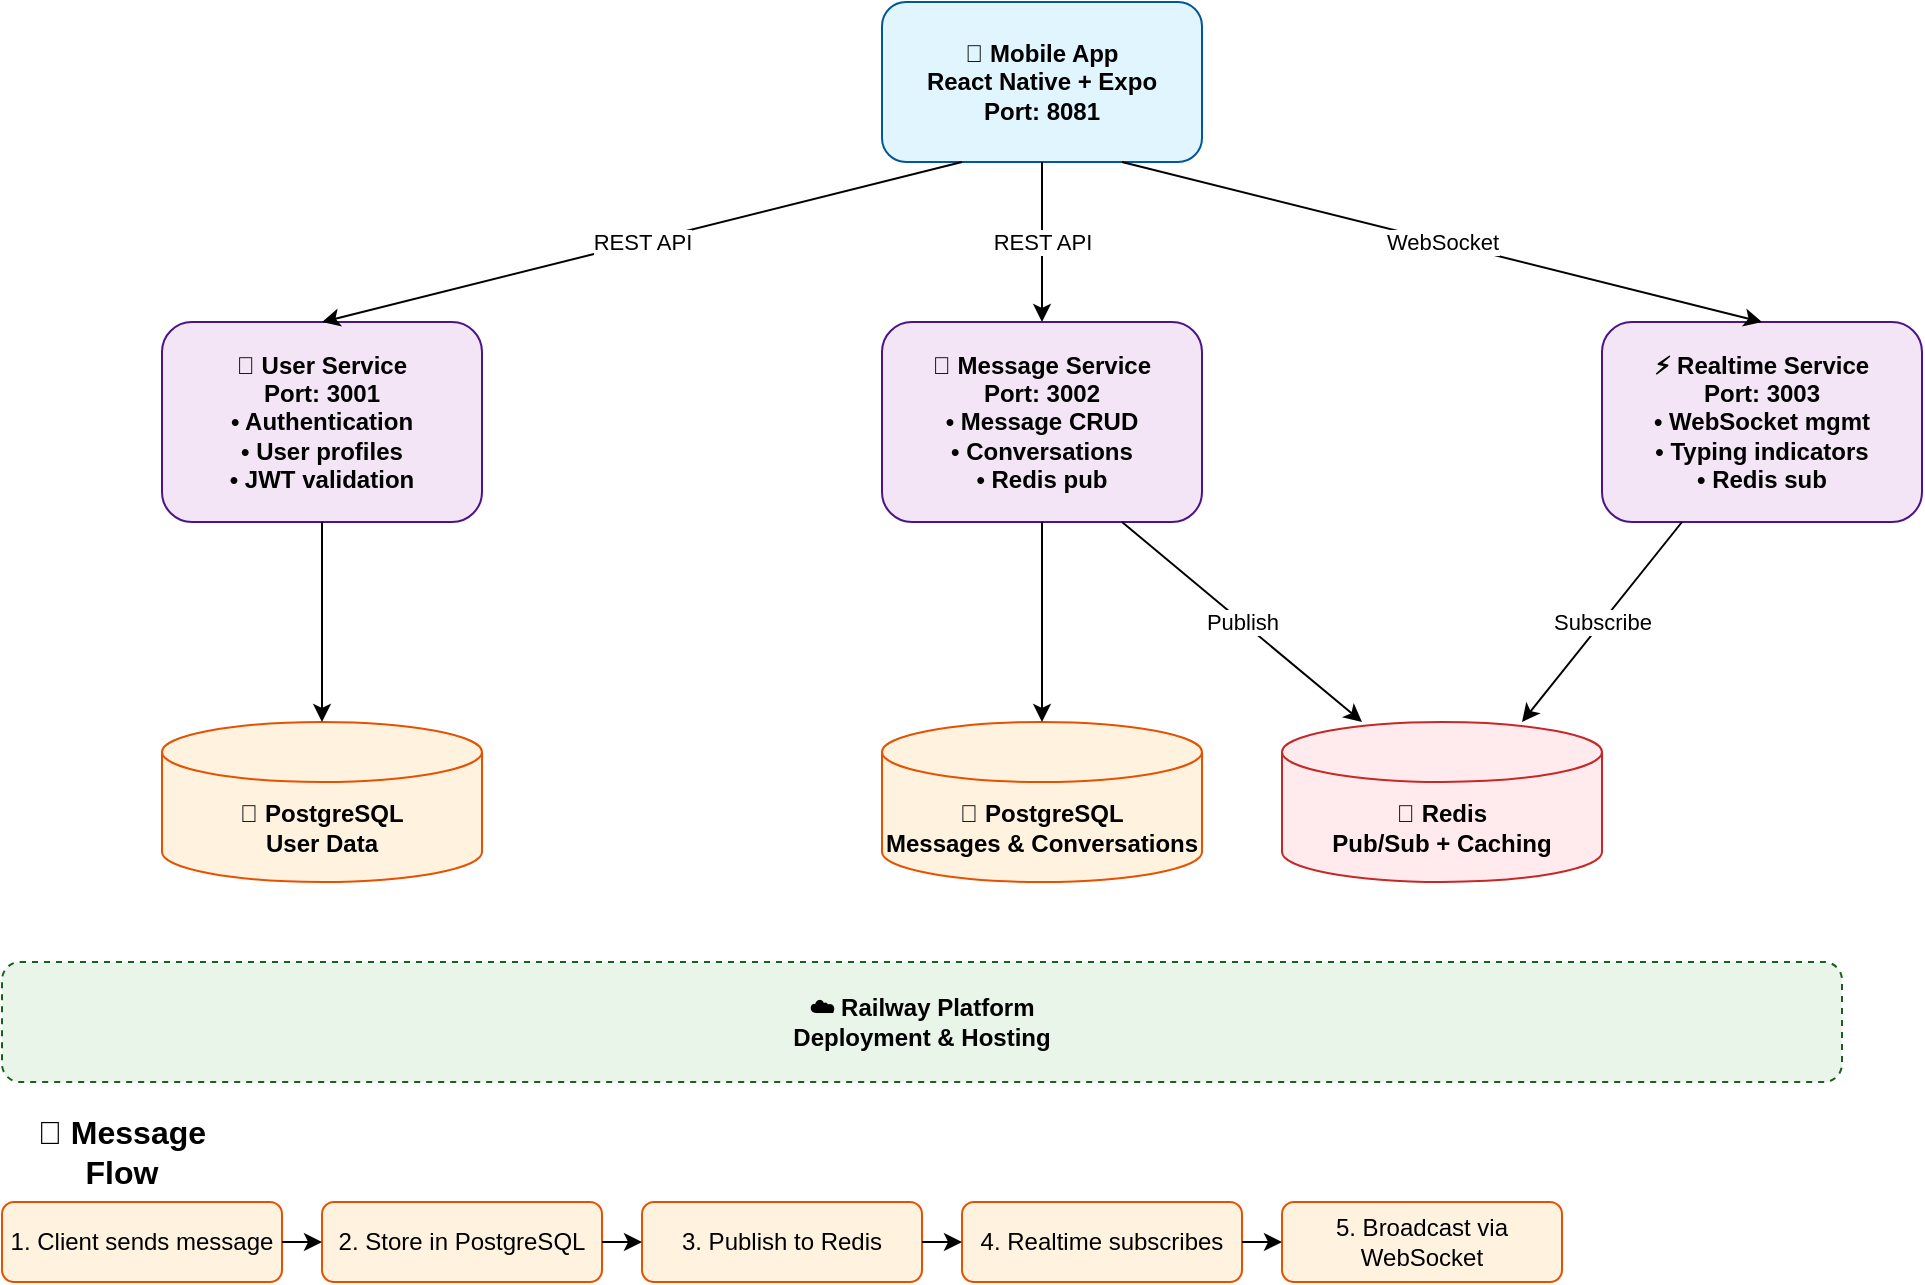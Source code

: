 <mxfile version="24.7.17">
  <diagram name="Finnigram Architecture" id="finnigram-system">
    <mxGraphModel dx="1422" dy="794" grid="1" gridSize="10" guides="1" tooltips="1" connect="1" arrows="1" fold="1" page="1" pageScale="1" pageWidth="1169" pageHeight="827" math="0" shadow="0">
      <root>
        <mxCell id="0" />
        <mxCell id="1" parent="0" />
        
        <!-- Mobile App -->
        <mxCell id="mobile-app" value="📱 Mobile App&#xa;React Native + Expo&#xa;Port: 8081" style="rounded=1;whiteSpace=wrap;html=1;fillColor=#e1f5fe;strokeColor=#01579b;fontStyle=1" vertex="1" parent="1">
          <mxGeometry x="480" y="40" width="160" height="80" as="geometry" />
        </mxCell>
        
        <!-- User Service -->
        <mxCell id="user-service" value="👤 User Service&#xa;Port: 3001&#xa;• Authentication&#xa;• User profiles&#xa;• JWT validation" style="rounded=1;whiteSpace=wrap;html=1;fillColor=#f3e5f5;strokeColor=#4a148c;fontStyle=1" vertex="1" parent="1">
          <mxGeometry x="120" y="200" width="160" height="100" as="geometry" />
        </mxCell>
        
        <!-- Message Service -->
        <mxCell id="message-service" value="💬 Message Service&#xa;Port: 3002&#xa;• Message CRUD&#xa;• Conversations&#xa;• Redis pub" style="rounded=1;whiteSpace=wrap;html=1;fillColor=#f3e5f5;strokeColor=#4a148c;fontStyle=1" vertex="1" parent="1">
          <mxGeometry x="480" y="200" width="160" height="100" as="geometry" />
        </mxCell>
        
        <!-- Realtime Service -->
        <mxCell id="realtime-service" value="⚡ Realtime Service&#xa;Port: 3003&#xa;• WebSocket mgmt&#xa;• Typing indicators&#xa;• Redis sub" style="rounded=1;whiteSpace=wrap;html=1;fillColor=#f3e5f5;strokeColor=#4a148c;fontStyle=1" vertex="1" parent="1">
          <mxGeometry x="840" y="200" width="160" height="100" as="geometry" />
        </mxCell>
        
        <!-- User Database -->
        <mxCell id="user-db" value="🐘 PostgreSQL&#xa;User Data" style="shape=cylinder3;whiteSpace=wrap;html=1;boundedLbl=1;backgroundOutline=1;size=15;fillColor=#fff3e0;strokeColor=#e65100;fontStyle=1" vertex="1" parent="1">
          <mxGeometry x="120" y="400" width="160" height="80" as="geometry" />
        </mxCell>
        
        <!-- Message Database -->
        <mxCell id="message-db" value="🐘 PostgreSQL&#xa;Messages &amp; Conversations" style="shape=cylinder3;whiteSpace=wrap;html=1;boundedLbl=1;backgroundOutline=1;size=15;fillColor=#fff3e0;strokeColor=#e65100;fontStyle=1" vertex="1" parent="1">
          <mxGeometry x="480" y="400" width="160" height="80" as="geometry" />
        </mxCell>
        
        <!-- Redis -->
        <mxCell id="redis" value="🔴 Redis&#xa;Pub/Sub + Caching" style="shape=cylinder3;whiteSpace=wrap;html=1;boundedLbl=1;backgroundOutline=1;size=15;fillColor=#ffebee;strokeColor=#c62828;fontStyle=1" vertex="1" parent="1">
          <mxGeometry x="680" y="400" width="160" height="80" as="geometry" />
        </mxCell>
        
        <!-- Connections -->
        <mxCell id="mobile-to-user" value="REST API" style="endArrow=classic;html=1;rounded=0;exitX=0.25;exitY=1;exitDx=0;exitDy=0;entryX=0.5;entryY=0;entryDx=0;entryDy=0;" edge="1" parent="1" source="mobile-app" target="user-service">
          <mxGeometry width="50" height="50" relative="1" as="geometry">
            <mxPoint x="520" y="140" as="sourcePoint" />
            <mxPoint x="570" y="90" as="targetPoint" />
          </mxGeometry>
        </mxCell>
        
        <mxCell id="mobile-to-message" value="REST API" style="endArrow=classic;html=1;rounded=0;exitX=0.5;exitY=1;exitDx=0;exitDy=0;entryX=0.5;entryY=0;entryDx=0;entryDy=0;" edge="1" parent="1" source="mobile-app" target="message-service">
          <mxGeometry width="50" height="50" relative="1" as="geometry">
            <mxPoint x="520" y="140" as="sourcePoint" />
            <mxPoint x="570" y="90" as="targetPoint" />
          </mxGeometry>
        </mxCell>
        
        <mxCell id="mobile-to-realtime" value="WebSocket" style="endArrow=classic;html=1;rounded=0;exitX=0.75;exitY=1;exitDx=0;exitDy=0;entryX=0.5;entryY=0;entryDx=0;entryDy=0;" edge="1" parent="1" source="mobile-app" target="realtime-service">
          <mxGeometry width="50" height="50" relative="1" as="geometry">
            <mxPoint x="520" y="140" as="sourcePoint" />
            <mxPoint x="570" y="90" as="targetPoint" />
          </mxGeometry>
        </mxCell>
        
        <!-- Service to DB connections -->
        <mxCell id="user-to-db" value="" style="endArrow=classic;html=1;rounded=0;exitX=0.5;exitY=1;exitDx=0;exitDy=0;entryX=0.5;entryY=0;entryDx=0;entryDy=0;entryPerimeter=0;" edge="1" parent="1" source="user-service" target="user-db">
          <mxGeometry width="50" height="50" relative="1" as="geometry">
            <mxPoint x="520" y="350" as="sourcePoint" />
            <mxPoint x="570" y="300" as="targetPoint" />
          </mxGeometry>
        </mxCell>
        
        <mxCell id="message-to-db" value="" style="endArrow=classic;html=1;rounded=0;exitX=0.5;exitY=1;exitDx=0;exitDy=0;entryX=0.5;entryY=0;entryDx=0;entryDy=0;entryPerimeter=0;" edge="1" parent="1" source="message-service" target="message-db">
          <mxGeometry width="50" height="50" relative="1" as="geometry">
            <mxPoint x="520" y="350" as="sourcePoint" />
            <mxPoint x="570" y="300" as="targetPoint" />
          </mxGeometry>
        </mxCell>
        
        <mxCell id="message-to-redis" value="Publish" style="endArrow=classic;html=1;rounded=0;exitX=0.75;exitY=1;exitDx=0;exitDy=0;entryX=0.25;entryY=0;entryDx=0;entryDy=0;entryPerimeter=0;" edge="1" parent="1" source="message-service" target="redis">
          <mxGeometry width="50" height="50" relative="1" as="geometry">
            <mxPoint x="520" y="350" as="sourcePoint" />
            <mxPoint x="570" y="300" as="targetPoint" />
          </mxGeometry>
        </mxCell>
        
        <mxCell id="realtime-to-redis" value="Subscribe" style="endArrow=classic;html=1;rounded=0;exitX=0.25;exitY=1;exitDx=0;exitDy=0;entryX=0.75;entryY=0;entryDx=0;entryDy=0;entryPerimeter=0;" edge="1" parent="1" source="realtime-service" target="redis">
          <mxGeometry width="50" height="50" relative="1" as="geometry">
            <mxPoint x="520" y="350" as="sourcePoint" />
            <mxPoint x="570" y="300" as="targetPoint" />
          </mxGeometry>
        </mxCell>
        
        <!-- Railway Cloud -->
        <mxCell id="railway-cloud" value="☁️ Railway Platform&#xa;Deployment &amp; Hosting" style="rounded=1;whiteSpace=wrap;html=1;fillColor=#e8f5e8;strokeColor=#1b5e20;fontStyle=1;dashed=1" vertex="1" parent="1">
          <mxGeometry x="40" y="520" width="920" height="60" as="geometry" />
        </mxCell>
        
        <!-- Message Flow -->
        <mxCell id="flow-title" value="📨 Message Flow" style="text;html=1;strokeColor=none;fillColor=none;align=center;verticalAlign=middle;whiteSpace=wrap;rounded=0;fontStyle=1;fontSize=16;" vertex="1" parent="1">
          <mxGeometry x="40" y="600" width="120" height="30" as="geometry" />
        </mxCell>
        
        <mxCell id="flow-1" value="1. Client sends message" style="rounded=1;whiteSpace=wrap;html=1;fillColor=#fff3e0;strokeColor=#e65100" vertex="1" parent="1">
          <mxGeometry x="40" y="640" width="140" height="40" as="geometry" />
        </mxCell>
        
        <mxCell id="flow-2" value="2. Store in PostgreSQL" style="rounded=1;whiteSpace=wrap;html=1;fillColor=#fff3e0;strokeColor=#e65100" vertex="1" parent="1">
          <mxGeometry x="200" y="640" width="140" height="40" as="geometry" />
        </mxCell>
        
        <mxCell id="flow-3" value="3. Publish to Redis" style="rounded=1;whiteSpace=wrap;html=1;fillColor=#fff3e0;strokeColor=#e65100" vertex="1" parent="1">
          <mxGeometry x="360" y="640" width="140" height="40" as="geometry" />
        </mxCell>
        
        <mxCell id="flow-4" value="4. Realtime subscribes" style="rounded=1;whiteSpace=wrap;html=1;fillColor=#fff3e0;strokeColor=#e65100" vertex="1" parent="1">
          <mxGeometry x="520" y="640" width="140" height="40" as="geometry" />
        </mxCell>
        
        <mxCell id="flow-5" value="5. Broadcast via WebSocket" style="rounded=1;whiteSpace=wrap;html=1;fillColor=#fff3e0;strokeColor=#e65100" vertex="1" parent="1">
          <mxGeometry x="680" y="640" width="140" height="40" as="geometry" />
        </mxCell>
        
        <!-- Flow arrows -->
        <mxCell id="flow-arrow-1" value="" style="endArrow=classic;html=1;rounded=0;exitX=1;exitY=0.5;exitDx=0;exitDy=0;entryX=0;entryY=0.5;entryDx=0;entryDy=0;" edge="1" parent="1" source="flow-1" target="flow-2">
          <mxGeometry width="50" height="50" relative="1" as="geometry">
            <mxPoint x="400" y="710" as="sourcePoint" />
            <mxPoint x="450" y="660" as="targetPoint" />
          </mxGeometry>
        </mxCell>
        
        <mxCell id="flow-arrow-2" value="" style="endArrow=classic;html=1;rounded=0;exitX=1;exitY=0.5;exitDx=0;exitDy=0;entryX=0;entryY=0.5;entryDx=0;entryDy=0;" edge="1" parent="1" source="flow-2" target="flow-3">
          <mxGeometry width="50" height="50" relative="1" as="geometry">
            <mxPoint x="400" y="710" as="sourcePoint" />
            <mxPoint x="450" y="660" as="targetPoint" />
          </mxGeometry>
        </mxCell>
        
        <mxCell id="flow-arrow-3" value="" style="endArrow=classic;html=1;rounded=0;exitX=1;exitY=0.5;exitDx=0;exitDy=0;entryX=0;entryY=0.5;entryDx=0;entryDy=0;" edge="1" parent="1" source="flow-3" target="flow-4">
          <mxGeometry width="50" height="50" relative="1" as="geometry">
            <mxPoint x="400" y="710" as="sourcePoint" />
            <mxPoint x="450" y="660" as="targetPoint" />
          </mxGeometry>
        </mxCell>
        
        <mxCell id="flow-arrow-4" value="" style="endArrow=classic;html=1;rounded=0;exitX=1;exitY=0.5;exitDx=0;exitDy=0;entryX=0;entryY=0.5;entryDx=0;entryDy=0;" edge="1" parent="1" source="flow-4" target="flow-5">
          <mxGeometry width="50" height="50" relative="1" as="geometry">
            <mxPoint x="400" y="710" as="sourcePoint" />
            <mxPoint x="450" y="660" as="targetPoint" />
          </mxGeometry>
        </mxCell>
        
      </root>
    </mxGraphModel>
  </diagram>
</mxfile>
